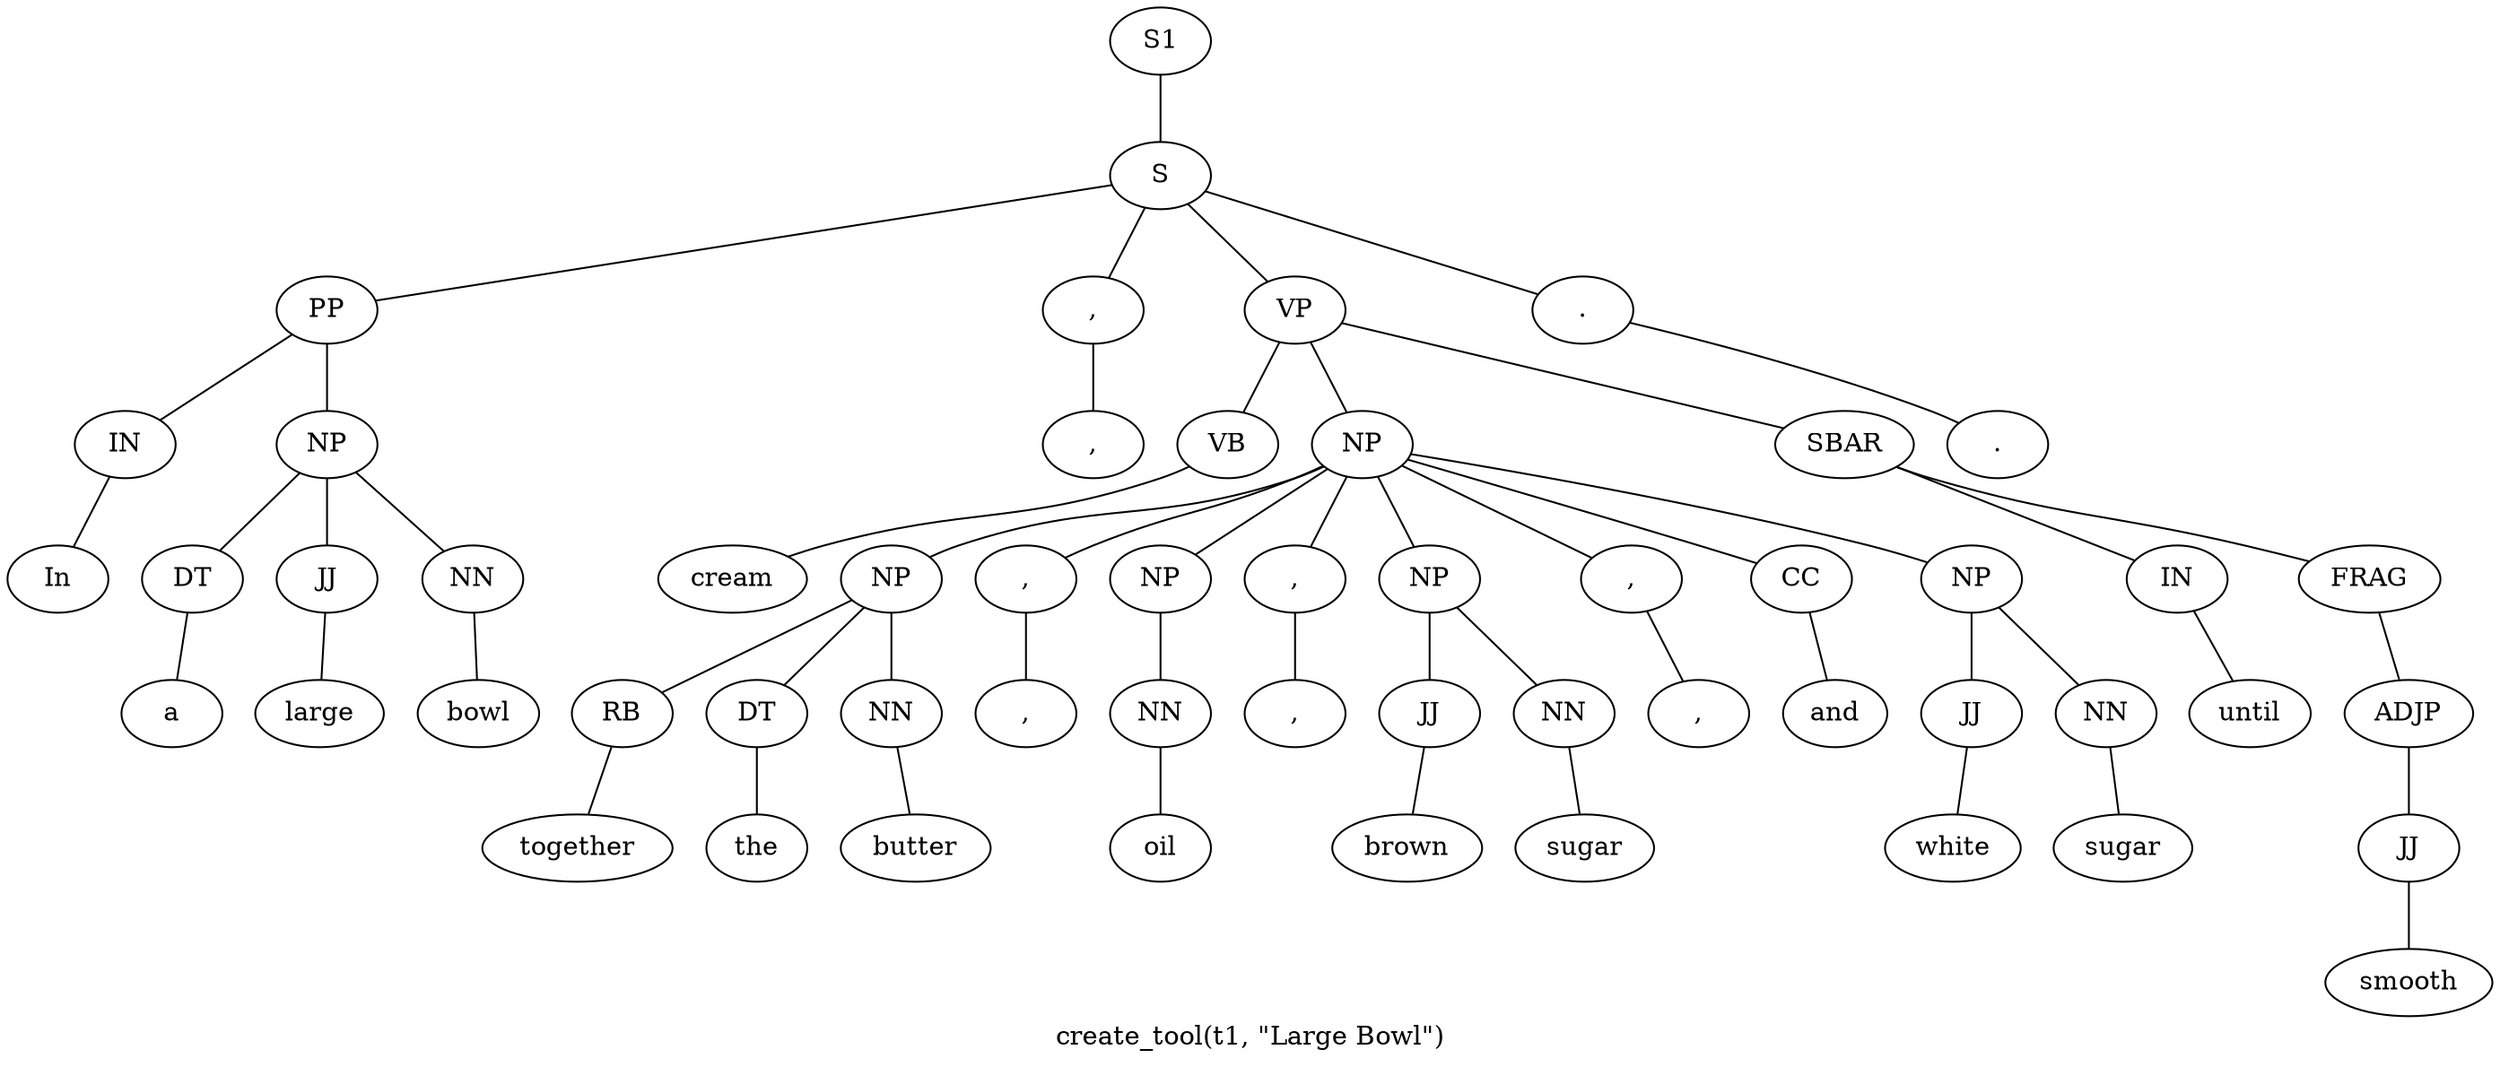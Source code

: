 graph SyntaxGraph {
	label = "create_tool(t1, \"Large Bowl\")";
	Node0 [label="S1"];
	Node1 [label="S"];
	Node2 [label="PP"];
	Node3 [label="IN"];
	Node4 [label="In"];
	Node5 [label="NP"];
	Node6 [label="DT"];
	Node7 [label="a"];
	Node8 [label="JJ"];
	Node9 [label="large"];
	Node10 [label="NN"];
	Node11 [label="bowl"];
	Node12 [label=","];
	Node13 [label=","];
	Node14 [label="VP"];
	Node15 [label="VB"];
	Node16 [label="cream"];
	Node17 [label="NP"];
	Node18 [label="NP"];
	Node19 [label="RB"];
	Node20 [label="together"];
	Node21 [label="DT"];
	Node22 [label="the"];
	Node23 [label="NN"];
	Node24 [label="butter"];
	Node25 [label=","];
	Node26 [label=","];
	Node27 [label="NP"];
	Node28 [label="NN"];
	Node29 [label="oil"];
	Node30 [label=","];
	Node31 [label=","];
	Node32 [label="NP"];
	Node33 [label="JJ"];
	Node34 [label="brown"];
	Node35 [label="NN"];
	Node36 [label="sugar"];
	Node37 [label=","];
	Node38 [label=","];
	Node39 [label="CC"];
	Node40 [label="and"];
	Node41 [label="NP"];
	Node42 [label="JJ"];
	Node43 [label="white"];
	Node44 [label="NN"];
	Node45 [label="sugar"];
	Node46 [label="SBAR"];
	Node47 [label="IN"];
	Node48 [label="until"];
	Node49 [label="FRAG"];
	Node50 [label="ADJP"];
	Node51 [label="JJ"];
	Node52 [label="smooth"];
	Node53 [label="."];
	Node54 [label="."];

	Node0 -- Node1;
	Node1 -- Node2;
	Node1 -- Node12;
	Node1 -- Node14;
	Node1 -- Node53;
	Node2 -- Node3;
	Node2 -- Node5;
	Node3 -- Node4;
	Node5 -- Node6;
	Node5 -- Node8;
	Node5 -- Node10;
	Node6 -- Node7;
	Node8 -- Node9;
	Node10 -- Node11;
	Node12 -- Node13;
	Node14 -- Node15;
	Node14 -- Node17;
	Node14 -- Node46;
	Node15 -- Node16;
	Node17 -- Node18;
	Node17 -- Node25;
	Node17 -- Node27;
	Node17 -- Node30;
	Node17 -- Node32;
	Node17 -- Node37;
	Node17 -- Node39;
	Node17 -- Node41;
	Node18 -- Node19;
	Node18 -- Node21;
	Node18 -- Node23;
	Node19 -- Node20;
	Node21 -- Node22;
	Node23 -- Node24;
	Node25 -- Node26;
	Node27 -- Node28;
	Node28 -- Node29;
	Node30 -- Node31;
	Node32 -- Node33;
	Node32 -- Node35;
	Node33 -- Node34;
	Node35 -- Node36;
	Node37 -- Node38;
	Node39 -- Node40;
	Node41 -- Node42;
	Node41 -- Node44;
	Node42 -- Node43;
	Node44 -- Node45;
	Node46 -- Node47;
	Node46 -- Node49;
	Node47 -- Node48;
	Node49 -- Node50;
	Node50 -- Node51;
	Node51 -- Node52;
	Node53 -- Node54;
}